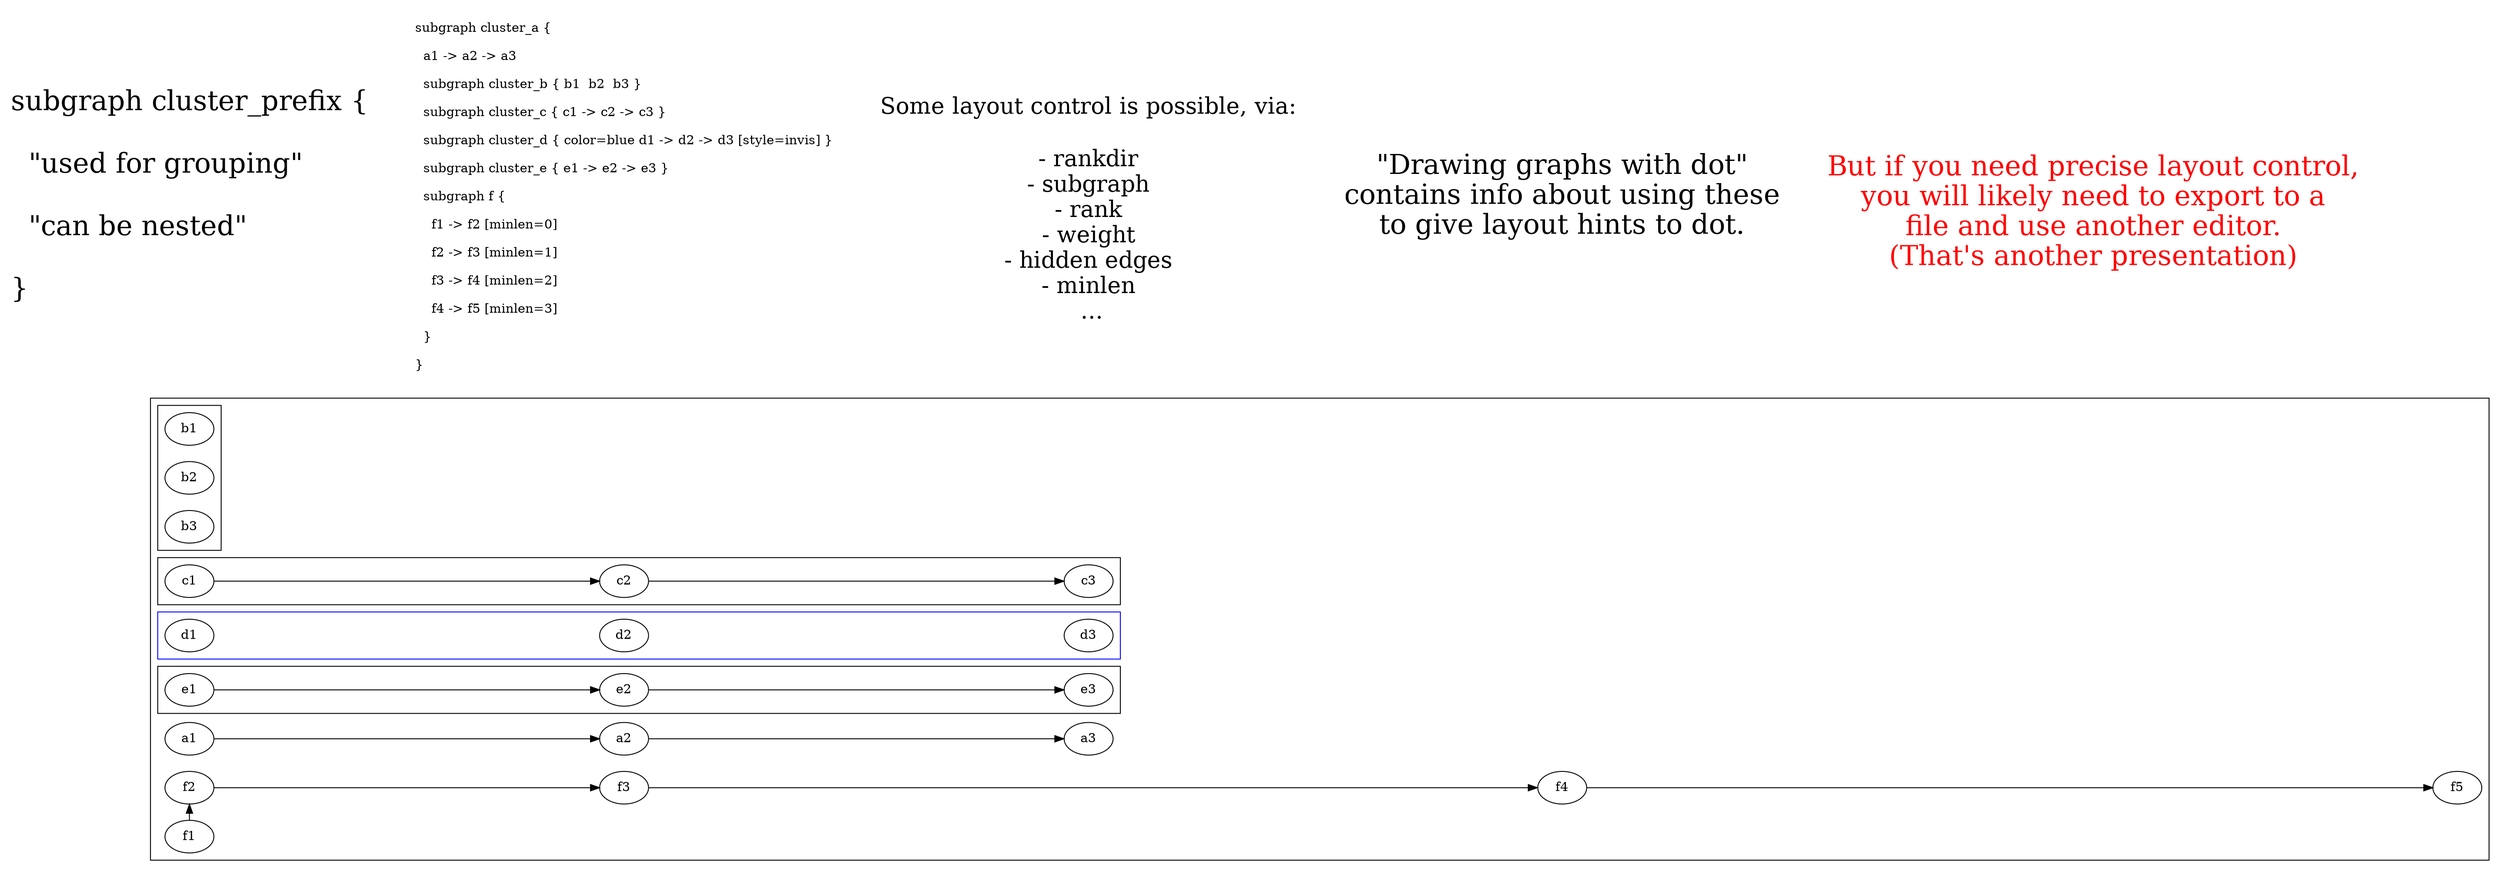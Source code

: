 digraph G {
rankdir=LR

subgraph cluster_a {
  a1 -> a2 -> a3
  subgraph cluster_b { b1  b2  b3 }
  subgraph cluster_c { c1 -> c2 -> c3 }
  subgraph cluster_d { color=blue d1 -> d2 -> d3 [style=invis] }
  subgraph cluster_e { e1 -> e2 -> e3 }
  subgraph f {
    f1 -> f2 [minlen=0]
    f2 -> f3 [minlen=1]
    f3 -> f4 [minlen=2]
    f4 -> f5 [minlen=3]
  }
}

node [shape=none]

s1 [label="
subgraph cluster_prefix {\l
  \"used for grouping\"\l
  \"can be nested\"\l
}\l
" shape=none fontsize=30]

s1 -> s2-> n1 -> n2 ->n3 [style=invis]
n1 [label="
Some layout control is possible, via:

- rankdir
- subgraph
- rank
- weight
- hidden edges
- minlen
 ...
" fontsize=25]

n2 [label="
\"Drawing graphs with dot\"
contains info about using these
to give layout hints to dot.
"
fontsize=30
URL="https://www.graphviz.org/pdf/dotguide.pdf"]

n3 [label="
But if you need precise layout control,
you will likely need to export to a
file and use another editor.
(That's another presentation)
" fontsize=30 fontcolor=red]

s2 [label="
subgraph cluster_a {\l
  a1 -> a2 -> a3\l
  subgraph cluster_b { b1  b2  b3 }\l
  subgraph cluster_c { c1 -> c2 -> c3 }\l
  subgraph cluster_d { color=blue d1 -> d2 -> d3 [style=invis] }\l
  subgraph cluster_e { e1 -> e2 -> e3 }\l
  subgraph f {\l
    f1 -> f2 [minlen=0]\l
    f2 -> f3 [minlen=1]\l
    f3 -> f4 [minlen=2]\l
    f4 -> f5 [minlen=3]\l
  }\l
}\l
"]

}
